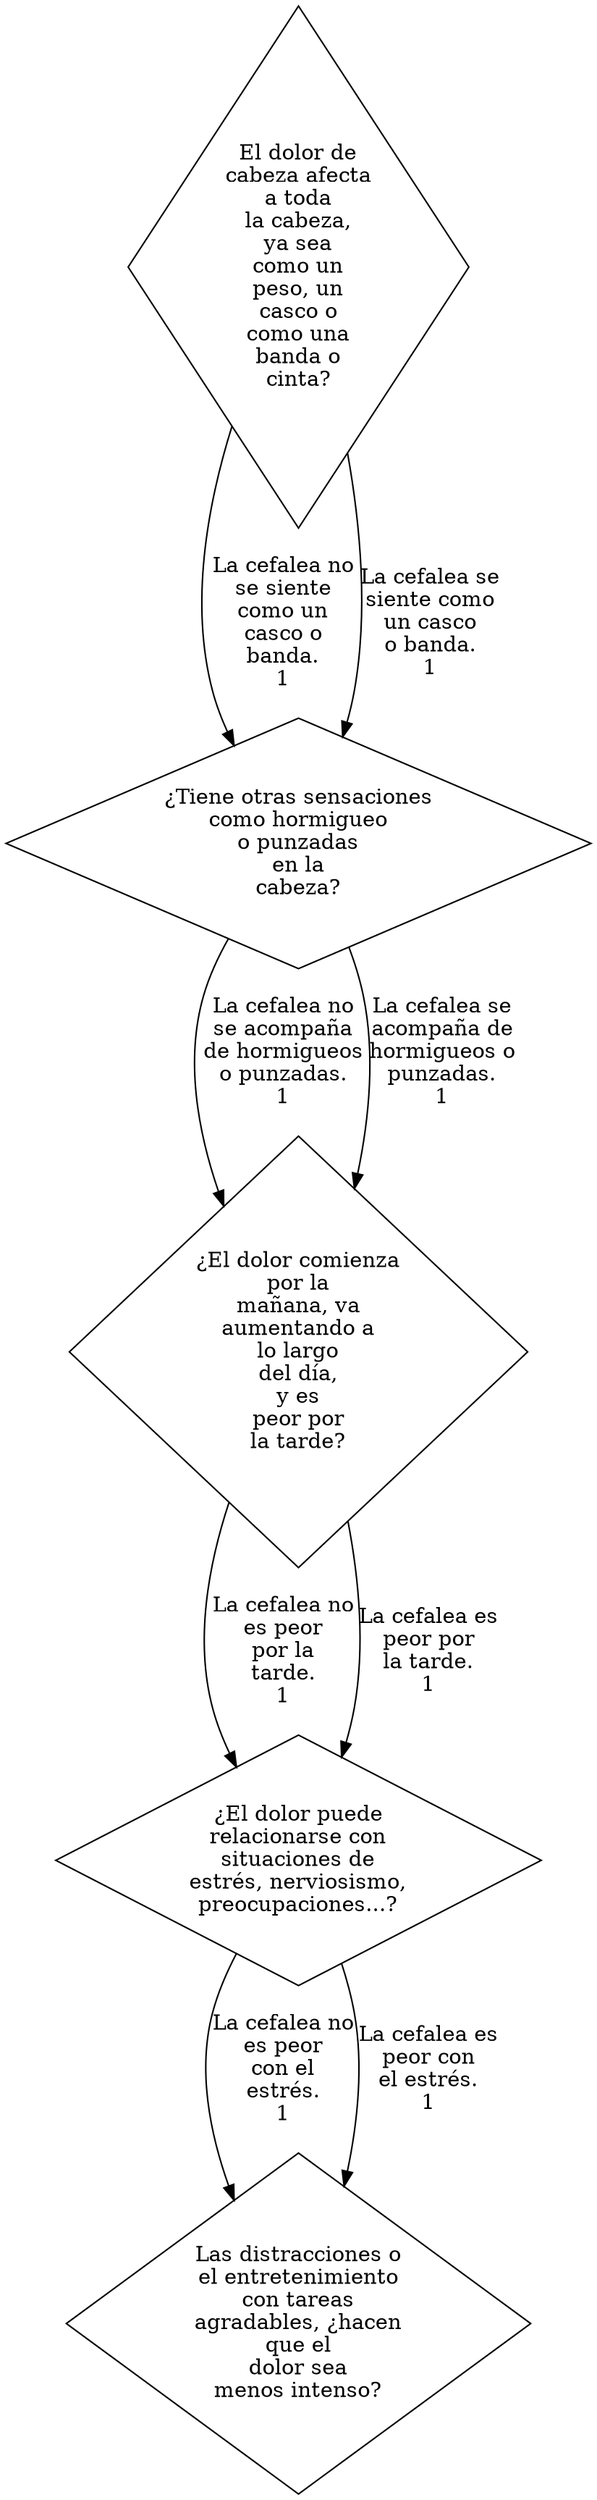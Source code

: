 
digraph Migranna {
    
    depression_painAsHelmet[shape=diamond, label="El dolor de
cabeza afecta
a toda
la cabeza,
ya sea
como un
peso, un
casco o
como una
banda o
cinta?"];

    depression_painIsStabbing[shape=diamond, label="¿Tiene otras sensaciones
como hormigueo
o punzadas
en la
cabeza?"];

    depression_afternoonWorsens[shape=diamond, label="¿El dolor comienza
por la
mañana, va
aumentando a
lo largo
del día,
y es
peor por
la tarde?"];

    depression_stressWorsens[shape=diamond, label="¿El dolor puede
relacionarse con
situaciones de
estrés, nerviosismo,
preocupaciones...?"];

    depression_distractionsImproves[shape=diamond, label="Las distracciones o
el entretenimiento
con tareas
agradables, ¿hacen
que el
dolor sea
menos intenso?"];

    depression_painAsHelmet -> depression_painIsStabbing[label="La cefalea no
se siente
como un
casco o
banda.
1"];

    depression_painAsHelmet -> depression_painIsStabbing[label="La cefalea se
siente como
un casco
o banda.
1"];

    depression_painIsStabbing -> depression_afternoonWorsens[label="La cefalea no
se acompaña
de hormigueos
o punzadas.
1"];

    depression_painIsStabbing -> depression_afternoonWorsens[label="La cefalea se
acompaña de
hormigueos o
punzadas.
1"];

    depression_afternoonWorsens -> depression_stressWorsens[label="La cefalea no
es peor
por la
tarde.
1"];

    depression_afternoonWorsens -> depression_stressWorsens[label="La cefalea es
peor por
la tarde.
1"];

    depression_stressWorsens -> depression_distractionsImproves[label="La cefalea no
es peor
con el
estrés.
1"];

    depression_stressWorsens -> depression_distractionsImproves[label="La cefalea es
peor con
el estrés.
1"];

}

